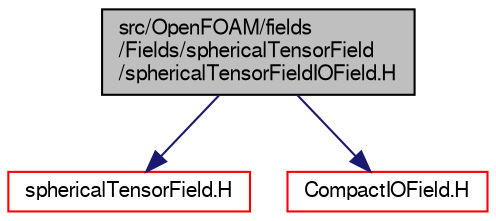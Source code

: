 digraph "src/OpenFOAM/fields/Fields/sphericalTensorField/sphericalTensorFieldIOField.H"
{
  bgcolor="transparent";
  edge [fontname="FreeSans",fontsize="10",labelfontname="FreeSans",labelfontsize="10"];
  node [fontname="FreeSans",fontsize="10",shape=record];
  Node0 [label="src/OpenFOAM/fields\l/Fields/sphericalTensorField\l/sphericalTensorFieldIOField.H",height=0.2,width=0.4,color="black", fillcolor="grey75", style="filled", fontcolor="black"];
  Node0 -> Node1 [color="midnightblue",fontsize="10",style="solid",fontname="FreeSans"];
  Node1 [label="sphericalTensorField.H",height=0.2,width=0.4,color="red",URL="$a09674.html"];
  Node0 -> Node88 [color="midnightblue",fontsize="10",style="solid",fontname="FreeSans"];
  Node88 [label="CompactIOField.H",height=0.2,width=0.4,color="red",URL="$a09011.html"];
}
